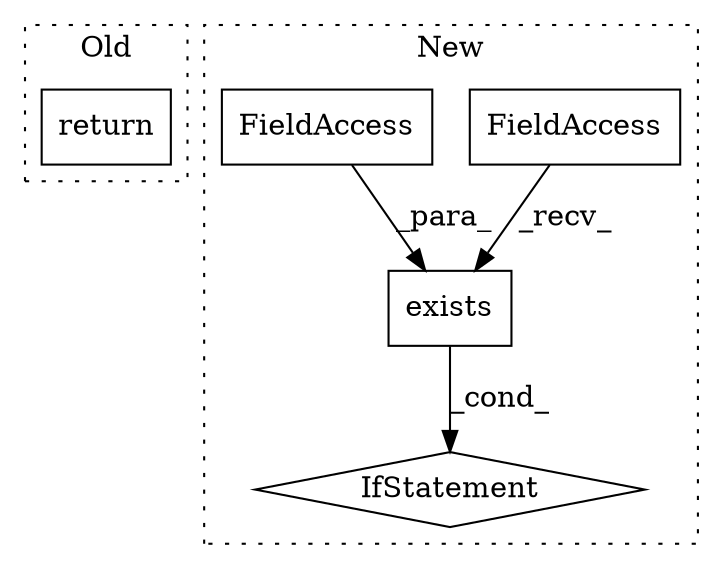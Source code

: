 digraph G {
subgraph cluster0 {
1 [label="return" a="41" s="4204" l="7" shape="box"];
label = "Old";
style="dotted";
}
subgraph cluster1 {
2 [label="exists" a="32" s="3001,3017" l="7,1" shape="box"];
3 [label="FieldAccess" a="22" s="2988" l="12" shape="box"];
4 [label="IfStatement" a="25" s="2976,3018" l="4,2" shape="diamond"];
5 [label="FieldAccess" a="22" s="3008" l="9" shape="box"];
label = "New";
style="dotted";
}
2 -> 4 [label="_cond_"];
3 -> 2 [label="_recv_"];
5 -> 2 [label="_para_"];
}